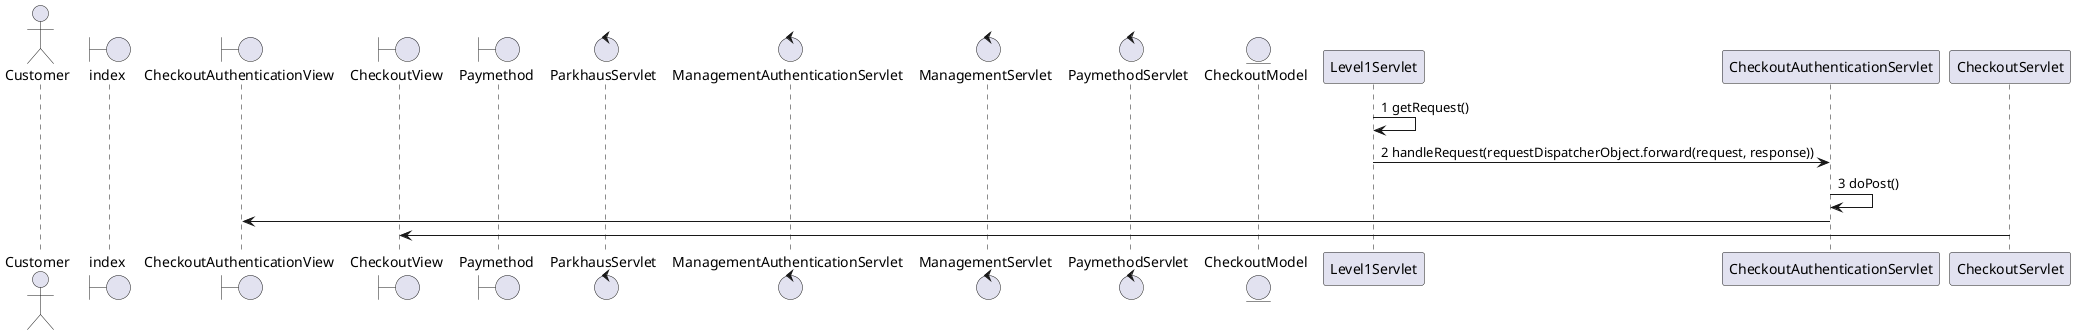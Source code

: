 
@startuml
'https://plantuml.com/class-diagram
'Erstellt von Rahgawi
actor Customer
boundary index
boundary CheckoutAuthenticationView
boundary CheckoutView
boundary Paymethod
control ParkhausServlet
control ManagementAuthenticationServlet
control ManagementServlet
control PaymethodServlet
entity CheckoutModel


Level1Servlet-> Level1Servlet: 1 getRequest()
Level1Servlet-> CheckoutAuthenticationServlet: 2 handleRequest(requestDispatcherObject.forward(request, response))

CheckoutAuthenticationServlet -> CheckoutAuthenticationServlet:3 doPost()
CheckoutAuthenticationServlet -> CheckoutAuthenticationView
CheckoutServlet -> CheckoutView
@enduml
